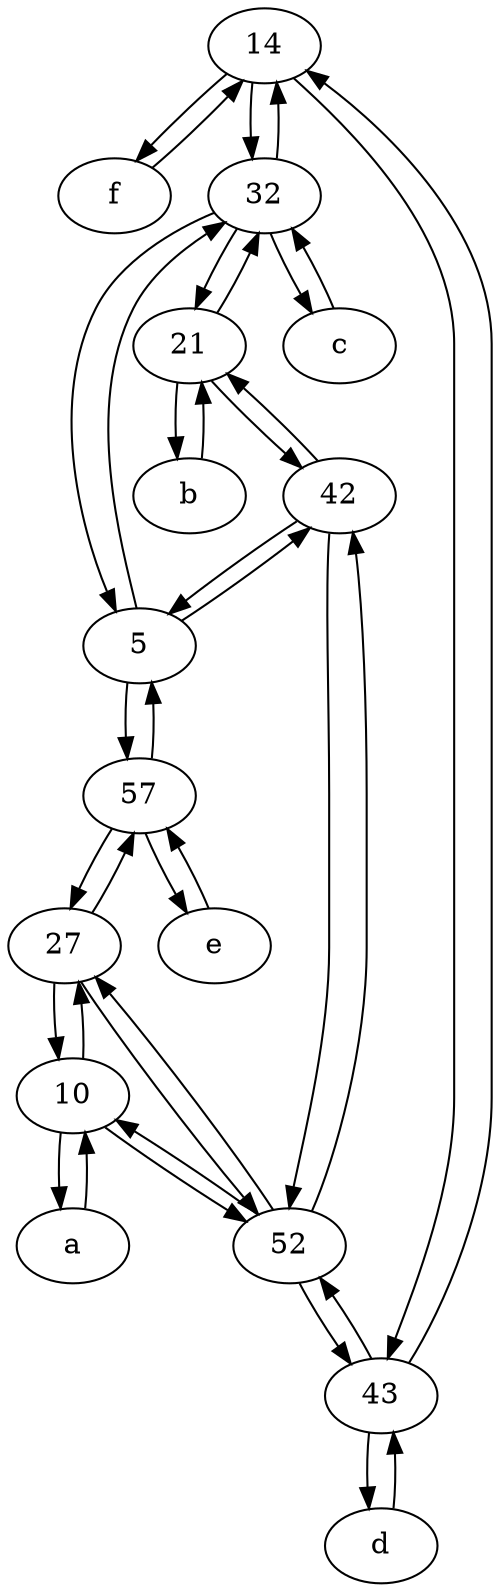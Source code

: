 digraph  {
	14;
	c [pos="20,10!"];
	27;
	10;
	b [pos="50,20!"];
	5;
	e [pos="30,50!"];
	d [pos="20,30!"];
	42;
	f [pos="15,45!"];
	52;
	a [pos="40,10!"];
	32;
	57;
	21;
	43;
	32 -> 5;
	21 -> 42;
	f -> 14;
	27 -> 10;
	10 -> 52;
	52 -> 42;
	a -> 10;
	57 -> e;
	21 -> b;
	5 -> 57;
	57 -> 5;
	14 -> f;
	10 -> 27;
	32 -> c;
	32 -> 14;
	57 -> 27;
	e -> 57;
	14 -> 43;
	43 -> 14;
	27 -> 57;
	42 -> 21;
	14 -> 32;
	c -> 32;
	b -> 21;
	d -> 43;
	5 -> 32;
	21 -> 32;
	52 -> 27;
	5 -> 42;
	52 -> 10;
	42 -> 52;
	42 -> 5;
	43 -> d;
	10 -> a;
	43 -> 52;
	32 -> 21;
	27 -> 52;
	52 -> 43;

	}